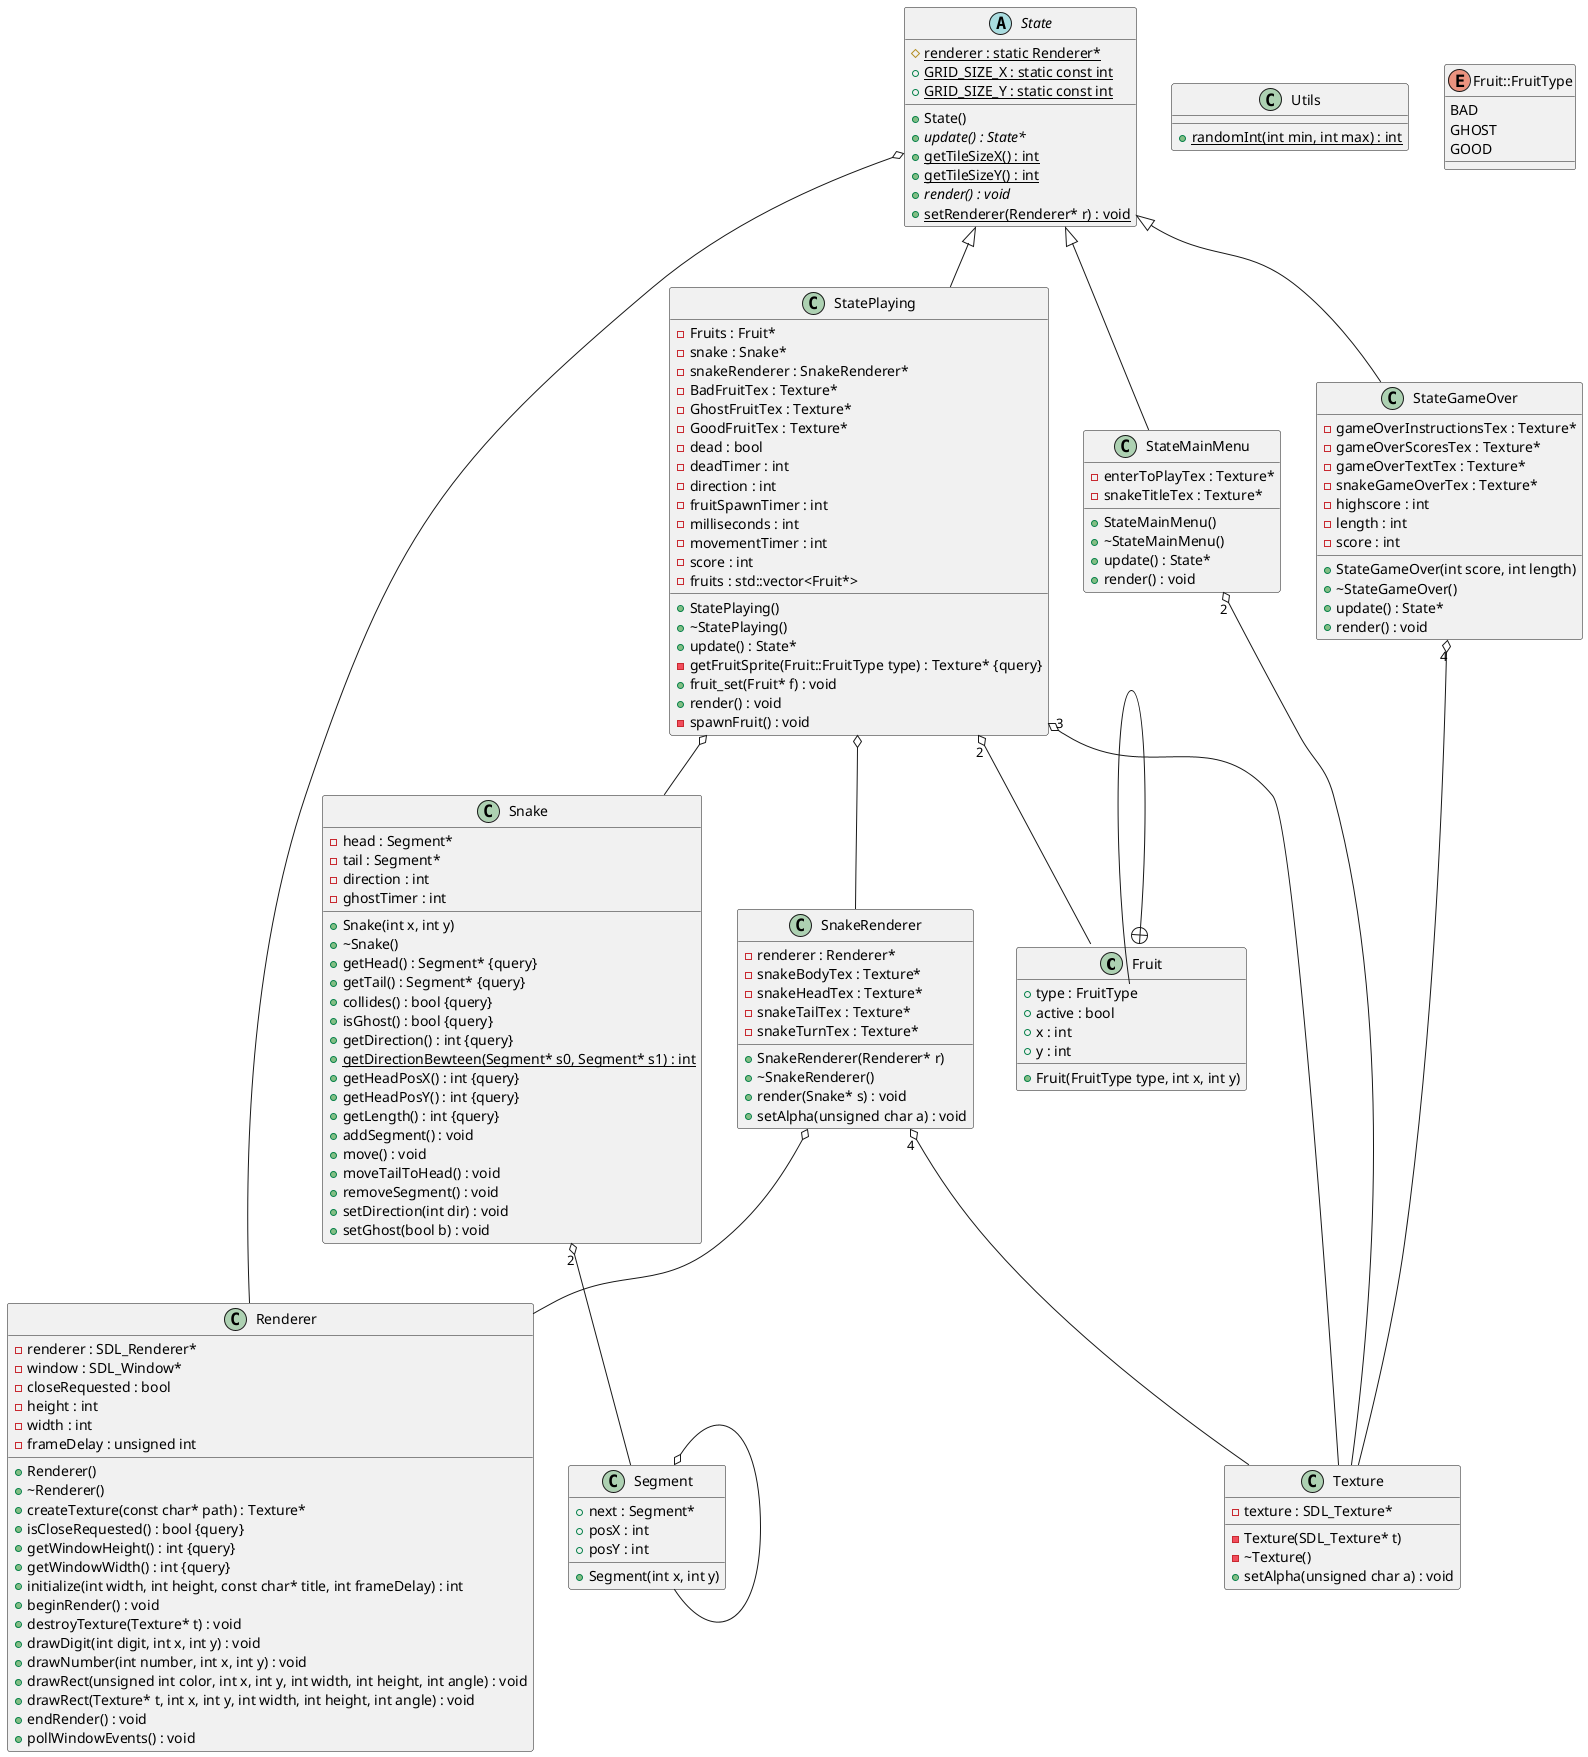 @startuml





/' Objects '/

class Fruit {
	+Fruit(FruitType type, int x, int y)
	+type : FruitType
	+active : bool
	+x : int
	+y : int
}


class Renderer {
	+Renderer()
	+~Renderer()
	-renderer : SDL_Renderer*
	-window : SDL_Window*
	+createTexture(const char* path) : Texture*
	-closeRequested : bool
	+isCloseRequested() : bool {query}
	+getWindowHeight() : int {query}
	+getWindowWidth() : int {query}
	-height : int
	+initialize(int width, int height, const char* title, int frameDelay) : int
	-width : int
	-frameDelay : unsigned int
	+beginRender() : void
	+destroyTexture(Texture* t) : void
	+drawDigit(int digit, int x, int y) : void
	+drawNumber(int number, int x, int y) : void
	+drawRect(unsigned int color, int x, int y, int width, int height, int angle) : void
	+drawRect(Texture* t, int x, int y, int width, int height, int angle) : void
	+endRender() : void
	+pollWindowEvents() : void
}


class Segment {
	+Segment(int x, int y)
	+next : Segment*
	+posX : int
	+posY : int
}


class Snake {
	+Snake(int x, int y)
	+~Snake()
	+getHead() : Segment* {query}
	+getTail() : Segment* {query}
	-head : Segment*
	-tail : Segment*
	+collides() : bool {query}
	+isGhost() : bool {query}
	-direction : int
	+getDirection() : int {query}
	+{static} getDirectionBewteen(Segment* s0, Segment* s1) : int
	+getHeadPosX() : int {query}
	+getHeadPosY() : int {query}
	+getLength() : int {query}
	-ghostTimer : int
	+addSegment() : void
	+move() : void
	+moveTailToHead() : void
	+removeSegment() : void
	+setDirection(int dir) : void
	+setGhost(bool b) : void
}


class SnakeRenderer {
	+SnakeRenderer(Renderer* r)
	+~SnakeRenderer()
	-renderer : Renderer*
	-snakeBodyTex : Texture*
	-snakeHeadTex : Texture*
	-snakeTailTex : Texture*
	-snakeTurnTex : Texture*
	+render(Snake* s) : void
	+setAlpha(unsigned char a) : void
}


abstract class State {
	+State()
	+{abstract} update() : State*
	+{static} getTileSizeX() : int
	+{static} getTileSizeY() : int
	#{static} renderer : static Renderer*
	+{static} GRID_SIZE_X : static const int
	+{static} GRID_SIZE_Y : static const int
	+{abstract} render() : void
	+{static} setRenderer(Renderer* r) : void
}


class StateGameOver {
	+StateGameOver(int score, int length)
	+~StateGameOver()
	+update() : State*
	-gameOverInstructionsTex : Texture*
	-gameOverScoresTex : Texture*
	-gameOverTextTex : Texture*
	-snakeGameOverTex : Texture*
	-highscore : int
	-length : int
	-score : int
	+render() : void
}


class StateMainMenu {
	+StateMainMenu()
	+~StateMainMenu()
	+update() : State*
	-enterToPlayTex : Texture*
	-snakeTitleTex : Texture*
	+render() : void
}


class StatePlaying {
	+StatePlaying()
	+~StatePlaying()
	-Fruits : Fruit*
	-snake : Snake*
	-snakeRenderer : SnakeRenderer*
	+update() : State*
	-BadFruitTex : Texture*
	-GhostFruitTex : Texture*
	-GoodFruitTex : Texture*
	-getFruitSprite(Fruit::FruitType type) : Texture* {query}
	-dead : bool
	-deadTimer : int
	-direction : int
	-fruitSpawnTimer : int
	-milliseconds : int
	-movementTimer : int
	-score : int
	-fruits : std::vector<Fruit*>
	+fruit_set(Fruit* f) : void
	+render() : void
	-spawnFruit() : void
}


class Texture {
	-Texture(SDL_Texture* t)
	-~Texture()
	-texture : SDL_Texture*
	+setAlpha(unsigned char a) : void
}


class Utils {
	+{static} randomInt(int min, int max) : int
}


enum Fruit::FruitType {
	BAD
	GHOST
	GOOD
}





/' Inheritance relationships '/

.State <|-- .StateGameOver


.State <|-- .StateMainMenu


.State <|-- .StatePlaying





/' Aggregation relationships '/

.Segment o-- .Segment


.Snake "2" o-- .Segment


.SnakeRenderer o-- .Renderer


.SnakeRenderer "4" o-- .Texture


.State o-- .Renderer


.StateGameOver "4" o-- .Texture


.StateMainMenu "2" o-- .Texture


.StatePlaying "2" o-- .Fruit


.StatePlaying o-- .Snake


.StatePlaying o-- .SnakeRenderer


.StatePlaying "3" o-- .Texture






/' Nested objects '/

.Fruit +-- .Fruit::FruitType




@enduml

